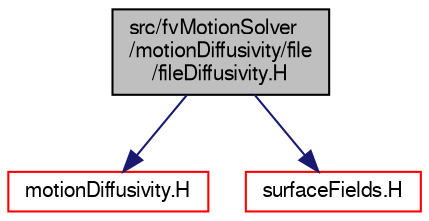 digraph "src/fvMotionSolver/motionDiffusivity/file/fileDiffusivity.H"
{
  bgcolor="transparent";
  edge [fontname="FreeSans",fontsize="10",labelfontname="FreeSans",labelfontsize="10"];
  node [fontname="FreeSans",fontsize="10",shape=record];
  Node0 [label="src/fvMotionSolver\l/motionDiffusivity/file\l/fileDiffusivity.H",height=0.2,width=0.4,color="black", fillcolor="grey75", style="filled", fontcolor="black"];
  Node0 -> Node1 [color="midnightblue",fontsize="10",style="solid",fontname="FreeSans"];
  Node1 [label="motionDiffusivity.H",height=0.2,width=0.4,color="red",URL="$a04505.html"];
  Node0 -> Node269 [color="midnightblue",fontsize="10",style="solid",fontname="FreeSans"];
  Node269 [label="surfaceFields.H",height=0.2,width=0.4,color="red",URL="$a02735.html",tooltip="Foam::surfaceFields. "];
}
